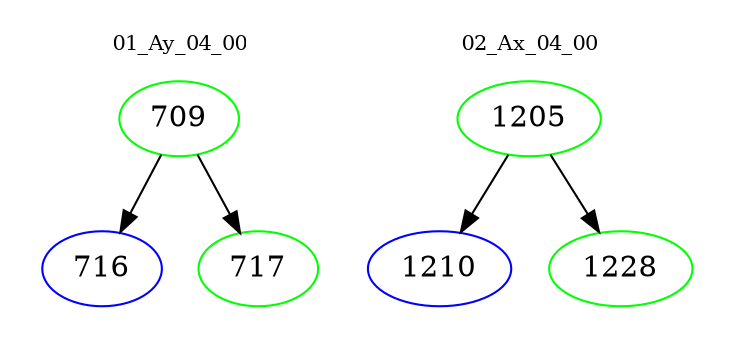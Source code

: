 digraph{
subgraph cluster_0 {
color = white
label = "01_Ay_04_00";
fontsize=10;
T0_709 [label="709", color="green"]
T0_709 -> T0_716 [color="black"]
T0_716 [label="716", color="blue"]
T0_709 -> T0_717 [color="black"]
T0_717 [label="717", color="green"]
}
subgraph cluster_1 {
color = white
label = "02_Ax_04_00";
fontsize=10;
T1_1205 [label="1205", color="green"]
T1_1205 -> T1_1210 [color="black"]
T1_1210 [label="1210", color="blue"]
T1_1205 -> T1_1228 [color="black"]
T1_1228 [label="1228", color="green"]
}
}
